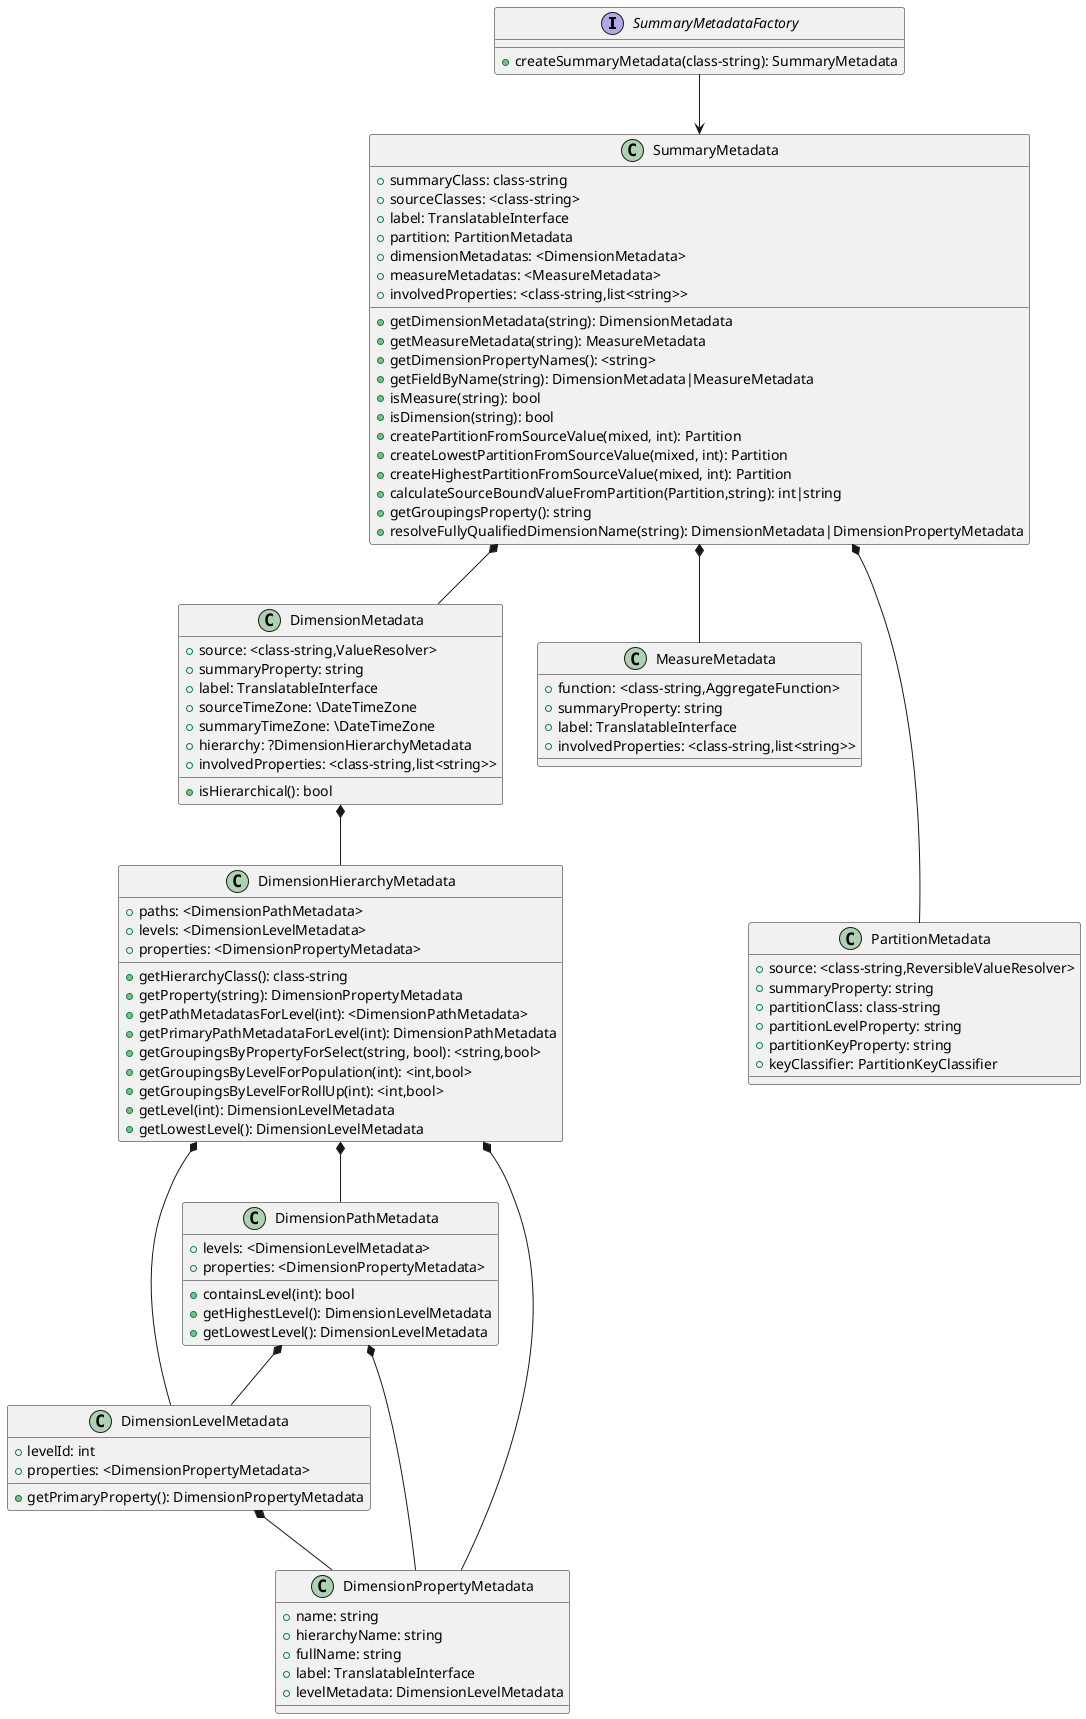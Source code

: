 @startuml summary_metadata

interface SummaryMetadataFactory {
    +createSummaryMetadata(class-string): SummaryMetadata
}

SummaryMetadataFactory --> SummaryMetadata

class SummaryMetadata {
    +summaryClass: class-string
    +sourceClasses: <class-string>
    +label: TranslatableInterface
    +partition: PartitionMetadata
    +dimensionMetadatas: <DimensionMetadata>
    +measureMetadatas: <MeasureMetadata>
    +getDimensionMetadata(string): DimensionMetadata
    +getMeasureMetadata(string): MeasureMetadata
    +getDimensionPropertyNames(): <string>
    +getFieldByName(string): DimensionMetadata|MeasureMetadata
    +isMeasure(string): bool
    +isDimension(string): bool
    +createPartitionFromSourceValue(mixed, int): Partition
    +createLowestPartitionFromSourceValue(mixed, int): Partition
    +createHighestPartitionFromSourceValue(mixed, int): Partition
    +calculateSourceBoundValueFromPartition(Partition,string): int|string
    +getGroupingsProperty(): string
    +involvedProperties: <class-string,list<string>>
    +resolveFullyQualifiedDimensionName(string): DimensionMetadata|DimensionPropertyMetadata
}

SummaryMetadata *-- DimensionMetadata
SummaryMetadata *-- MeasureMetadata
SummaryMetadata *--- PartitionMetadata

class DimensionMetadata {
    +source: <class-string,ValueResolver>
    +summaryProperty: string
    +label: TranslatableInterface
    +sourceTimeZone: \DateTimeZone
    +summaryTimeZone: \DateTimeZone
    +hierarchy: ?DimensionHierarchyMetadata
    +involvedProperties: <class-string,list<string>>
    +isHierarchical(): bool
}

DimensionMetadata *-- DimensionHierarchyMetadata

class PartitionMetadata {
    +source: <class-string,ReversibleValueResolver>
    +summaryProperty: string
    +partitionClass: class-string
    +partitionLevelProperty: string
    +partitionKeyProperty: string
    +keyClassifier: PartitionKeyClassifier
}

class MeasureMetadata {
    +function: <class-string,AggregateFunction>
    +summaryProperty: string
    +label: TranslatableInterface
    +involvedProperties: <class-string,list<string>>
}

class DimensionHierarchyMetadata {
    +paths: <DimensionPathMetadata>
    +levels: <DimensionLevelMetadata>
    +properties: <DimensionPropertyMetadata>
    +getHierarchyClass(): class-string
    +getProperty(string): DimensionPropertyMetadata
    +getPathMetadatasForLevel(int): <DimensionPathMetadata>
    +getPrimaryPathMetadataForLevel(int): DimensionPathMetadata
    +getGroupingsByPropertyForSelect(string, bool): <string,bool>
    +getGroupingsByLevelForPopulation(int): <int,bool>
    +getGroupingsByLevelForRollUp(int): <int,bool>
    +getLevel(int): DimensionLevelMetadata
    +getLowestLevel(): DimensionLevelMetadata
}

DimensionHierarchyMetadata *-- DimensionPathMetadata
DimensionHierarchyMetadata *-- DimensionLevelMetadata
DimensionHierarchyMetadata *-- DimensionPropertyMetadata

class DimensionPathMetadata {
    +levels: <DimensionLevelMetadata>
    +properties: <DimensionPropertyMetadata>
    +containsLevel(int): bool
    +getHighestLevel(): DimensionLevelMetadata
    +getLowestLevel(): DimensionLevelMetadata
}

DimensionPathMetadata *-- DimensionLevelMetadata
DimensionPathMetadata *-- DimensionPropertyMetadata

class DimensionLevelMetadata {
    +levelId: int
    +properties: <DimensionPropertyMetadata>
    +getPrimaryProperty(): DimensionPropertyMetadata
}

DimensionLevelMetadata *-- DimensionPropertyMetadata

class DimensionPropertyMetadata {
    +name: string
    +hierarchyName: string
    +fullName: string
    +label: TranslatableInterface
    +levelMetadata: DimensionLevelMetadata
}

@enduml
